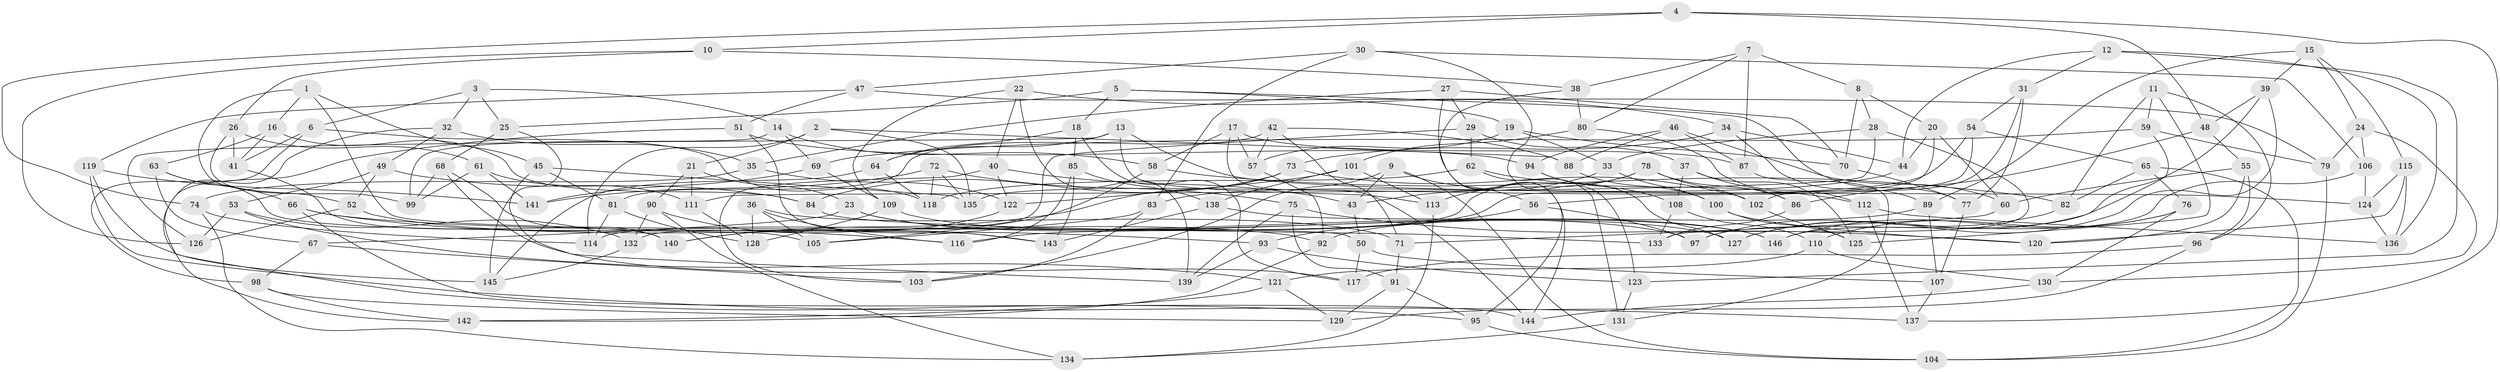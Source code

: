 // Generated by graph-tools (version 1.1) at 2025/26/03/09/25 03:26:55]
// undirected, 146 vertices, 292 edges
graph export_dot {
graph [start="1"]
  node [color=gray90,style=filled];
  1;
  2;
  3;
  4;
  5;
  6;
  7;
  8;
  9;
  10;
  11;
  12;
  13;
  14;
  15;
  16;
  17;
  18;
  19;
  20;
  21;
  22;
  23;
  24;
  25;
  26;
  27;
  28;
  29;
  30;
  31;
  32;
  33;
  34;
  35;
  36;
  37;
  38;
  39;
  40;
  41;
  42;
  43;
  44;
  45;
  46;
  47;
  48;
  49;
  50;
  51;
  52;
  53;
  54;
  55;
  56;
  57;
  58;
  59;
  60;
  61;
  62;
  63;
  64;
  65;
  66;
  67;
  68;
  69;
  70;
  71;
  72;
  73;
  74;
  75;
  76;
  77;
  78;
  79;
  80;
  81;
  82;
  83;
  84;
  85;
  86;
  87;
  88;
  89;
  90;
  91;
  92;
  93;
  94;
  95;
  96;
  97;
  98;
  99;
  100;
  101;
  102;
  103;
  104;
  105;
  106;
  107;
  108;
  109;
  110;
  111;
  112;
  113;
  114;
  115;
  116;
  117;
  118;
  119;
  120;
  121;
  122;
  123;
  124;
  125;
  126;
  127;
  128;
  129;
  130;
  131;
  132;
  133;
  134;
  135;
  136;
  137;
  138;
  139;
  140;
  141;
  142;
  143;
  144;
  145;
  146;
  1 -- 16;
  1 -- 52;
  1 -- 50;
  1 -- 45;
  2 -- 88;
  2 -- 114;
  2 -- 135;
  2 -- 21;
  3 -- 25;
  3 -- 6;
  3 -- 32;
  3 -- 14;
  4 -- 48;
  4 -- 10;
  4 -- 74;
  4 -- 137;
  5 -- 18;
  5 -- 25;
  5 -- 19;
  5 -- 77;
  6 -- 41;
  6 -- 98;
  6 -- 118;
  7 -- 87;
  7 -- 8;
  7 -- 38;
  7 -- 80;
  8 -- 20;
  8 -- 28;
  8 -- 70;
  9 -- 56;
  9 -- 43;
  9 -- 104;
  9 -- 103;
  10 -- 126;
  10 -- 38;
  10 -- 26;
  11 -- 59;
  11 -- 125;
  11 -- 96;
  11 -- 82;
  12 -- 31;
  12 -- 44;
  12 -- 123;
  12 -- 136;
  13 -- 126;
  13 -- 64;
  13 -- 124;
  13 -- 113;
  14 -- 69;
  14 -- 99;
  14 -- 58;
  15 -- 89;
  15 -- 39;
  15 -- 24;
  15 -- 115;
  16 -- 63;
  16 -- 41;
  16 -- 84;
  17 -- 144;
  17 -- 87;
  17 -- 57;
  17 -- 58;
  18 -- 64;
  18 -- 85;
  18 -- 117;
  19 -- 33;
  19 -- 57;
  19 -- 70;
  20 -- 44;
  20 -- 60;
  20 -- 116;
  21 -- 111;
  21 -- 23;
  21 -- 90;
  22 -- 109;
  22 -- 40;
  22 -- 139;
  22 -- 34;
  23 -- 146;
  23 -- 97;
  23 -- 67;
  24 -- 106;
  24 -- 79;
  24 -- 130;
  25 -- 68;
  25 -- 145;
  26 -- 99;
  26 -- 41;
  26 -- 61;
  27 -- 29;
  27 -- 144;
  27 -- 70;
  27 -- 35;
  28 -- 133;
  28 -- 111;
  28 -- 33;
  29 -- 132;
  29 -- 37;
  29 -- 62;
  30 -- 123;
  30 -- 106;
  30 -- 83;
  30 -- 47;
  31 -- 54;
  31 -- 77;
  31 -- 102;
  32 -- 49;
  32 -- 35;
  32 -- 95;
  33 -- 100;
  33 -- 43;
  34 -- 44;
  34 -- 73;
  34 -- 89;
  35 -- 122;
  35 -- 74;
  36 -- 128;
  36 -- 105;
  36 -- 116;
  36 -- 71;
  37 -- 86;
  37 -- 125;
  37 -- 108;
  38 -- 80;
  38 -- 95;
  39 -- 48;
  39 -- 97;
  39 -- 127;
  40 -- 122;
  40 -- 103;
  40 -- 43;
  41 -- 140;
  42 -- 57;
  42 -- 81;
  42 -- 71;
  42 -- 88;
  43 -- 50;
  44 -- 83;
  45 -- 139;
  45 -- 81;
  45 -- 135;
  46 -- 94;
  46 -- 87;
  46 -- 88;
  46 -- 60;
  47 -- 51;
  47 -- 119;
  47 -- 79;
  48 -- 55;
  48 -- 86;
  49 -- 53;
  49 -- 84;
  49 -- 52;
  50 -- 117;
  50 -- 107;
  51 -- 94;
  51 -- 142;
  51 -- 143;
  52 -- 92;
  52 -- 126;
  53 -- 132;
  53 -- 126;
  53 -- 121;
  54 -- 56;
  54 -- 65;
  54 -- 135;
  55 -- 60;
  55 -- 96;
  55 -- 120;
  56 -- 93;
  56 -- 97;
  57 -- 92;
  58 -- 105;
  58 -- 82;
  59 -- 69;
  59 -- 79;
  59 -- 127;
  60 -- 71;
  61 -- 99;
  61 -- 111;
  61 -- 141;
  62 -- 131;
  62 -- 118;
  62 -- 112;
  63 -- 105;
  63 -- 67;
  63 -- 66;
  64 -- 118;
  64 -- 145;
  65 -- 82;
  65 -- 76;
  65 -- 104;
  66 -- 93;
  66 -- 144;
  66 -- 116;
  67 -- 98;
  67 -- 103;
  68 -- 117;
  68 -- 140;
  68 -- 99;
  69 -- 141;
  69 -- 109;
  70 -- 77;
  71 -- 91;
  72 -- 75;
  72 -- 135;
  72 -- 118;
  72 -- 141;
  73 -- 102;
  73 -- 140;
  73 -- 84;
  74 -- 134;
  74 -- 114;
  75 -- 120;
  75 -- 91;
  75 -- 139;
  76 -- 110;
  76 -- 146;
  76 -- 130;
  77 -- 107;
  78 -- 114;
  78 -- 102;
  78 -- 113;
  78 -- 86;
  79 -- 104;
  80 -- 112;
  80 -- 101;
  81 -- 114;
  81 -- 128;
  82 -- 97;
  83 -- 103;
  83 -- 105;
  84 -- 133;
  85 -- 116;
  85 -- 138;
  85 -- 143;
  86 -- 133;
  87 -- 131;
  88 -- 100;
  89 -- 92;
  89 -- 107;
  90 -- 143;
  90 -- 134;
  90 -- 132;
  91 -- 95;
  91 -- 129;
  92 -- 142;
  93 -- 123;
  93 -- 139;
  94 -- 108;
  94 -- 127;
  95 -- 104;
  96 -- 129;
  96 -- 117;
  98 -- 142;
  98 -- 129;
  100 -- 120;
  100 -- 125;
  101 -- 138;
  101 -- 122;
  101 -- 113;
  102 -- 125;
  106 -- 124;
  106 -- 146;
  107 -- 137;
  108 -- 133;
  108 -- 110;
  109 -- 127;
  109 -- 128;
  110 -- 130;
  110 -- 121;
  111 -- 128;
  112 -- 136;
  112 -- 137;
  113 -- 134;
  115 -- 136;
  115 -- 124;
  115 -- 120;
  119 -- 145;
  119 -- 141;
  119 -- 137;
  121 -- 142;
  121 -- 129;
  122 -- 140;
  123 -- 131;
  124 -- 136;
  130 -- 144;
  131 -- 134;
  132 -- 145;
  138 -- 146;
  138 -- 143;
}
